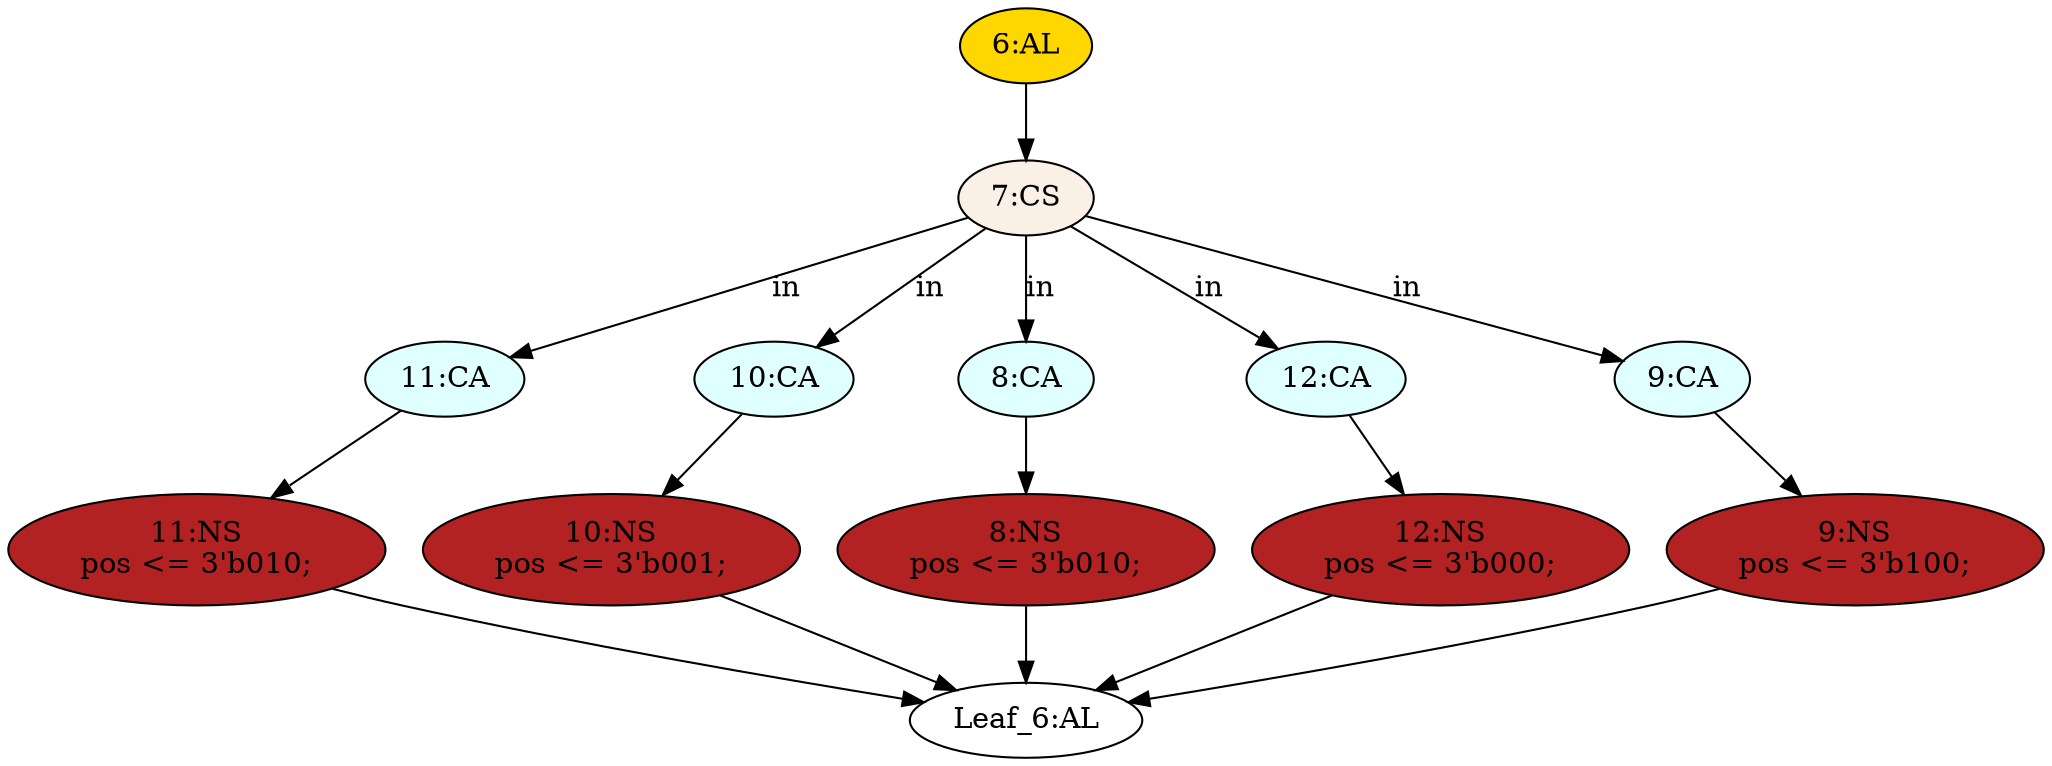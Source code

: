 strict digraph "" {
	node [label="\N"];
	"9:NS"	[ast="<pyverilog.vparser.ast.NonblockingSubstitution object at 0x7fc9d11bd4d0>",
		fillcolor=firebrick,
		label="9:NS
pos <= 3'b100;",
		statements="[<pyverilog.vparser.ast.NonblockingSubstitution object at 0x7fc9d11bd4d0>]",
		style=filled,
		typ=NonblockingSubstitution];
	"Leaf_6:AL"	[def_var="['pos']",
		label="Leaf_6:AL"];
	"9:NS" -> "Leaf_6:AL"	[cond="[]",
		lineno=None];
	"11:CA"	[ast="<pyverilog.vparser.ast.Case object at 0x7fc9d11bd790>",
		fillcolor=lightcyan,
		label="11:CA",
		statements="[]",
		style=filled,
		typ=Case];
	"11:NS"	[ast="<pyverilog.vparser.ast.NonblockingSubstitution object at 0x7fc9d11bd150>",
		fillcolor=firebrick,
		label="11:NS
pos <= 3'b010;",
		statements="[<pyverilog.vparser.ast.NonblockingSubstitution object at 0x7fc9d11bd150>]",
		style=filled,
		typ=NonblockingSubstitution];
	"11:CA" -> "11:NS"	[cond="[]",
		lineno=None];
	"10:CA"	[ast="<pyverilog.vparser.ast.Case object at 0x7fc9d294e890>",
		fillcolor=lightcyan,
		label="10:CA",
		statements="[]",
		style=filled,
		typ=Case];
	"10:NS"	[ast="<pyverilog.vparser.ast.NonblockingSubstitution object at 0x7fc9d294e150>",
		fillcolor=firebrick,
		label="10:NS
pos <= 3'b001;",
		statements="[<pyverilog.vparser.ast.NonblockingSubstitution object at 0x7fc9d294e150>]",
		style=filled,
		typ=NonblockingSubstitution];
	"10:CA" -> "10:NS"	[cond="[]",
		lineno=None];
	"7:CS"	[ast="<pyverilog.vparser.ast.CaseStatement object at 0x7fc9d294e910>",
		fillcolor=linen,
		label="7:CS",
		statements="[]",
		style=filled,
		typ=CaseStatement];
	"7:CS" -> "11:CA"	[cond="['in']",
		label=in,
		lineno=7];
	"7:CS" -> "10:CA"	[cond="['in']",
		label=in,
		lineno=7];
	"8:CA"	[ast="<pyverilog.vparser.ast.Case object at 0x7fc9d294e9d0>",
		fillcolor=lightcyan,
		label="8:CA",
		statements="[]",
		style=filled,
		typ=Case];
	"7:CS" -> "8:CA"	[cond="['in']",
		label=in,
		lineno=7];
	"12:CA"	[ast="<pyverilog.vparser.ast.Case object at 0x7fc9d294ec90>",
		fillcolor=lightcyan,
		label="12:CA",
		statements="[]",
		style=filled,
		typ=Case];
	"7:CS" -> "12:CA"	[cond="['in']",
		label=in,
		lineno=7];
	"9:CA"	[ast="<pyverilog.vparser.ast.Case object at 0x7fc9d294ebd0>",
		fillcolor=lightcyan,
		label="9:CA",
		statements="[]",
		style=filled,
		typ=Case];
	"7:CS" -> "9:CA"	[cond="['in']",
		label=in,
		lineno=7];
	"11:NS" -> "Leaf_6:AL"	[cond="[]",
		lineno=None];
	"10:NS" -> "Leaf_6:AL"	[cond="[]",
		lineno=None];
	"6:AL"	[ast="<pyverilog.vparser.ast.Always object at 0x7fc9d294ee50>",
		clk_sens=False,
		fillcolor=gold,
		label="6:AL",
		sens="['in']",
		statements="[]",
		style=filled,
		typ=Always,
		use_var="['in']"];
	"6:AL" -> "7:CS"	[cond="[]",
		lineno=None];
	"12:NS"	[ast="<pyverilog.vparser.ast.NonblockingSubstitution object at 0x7fc9d294ecd0>",
		fillcolor=firebrick,
		label="12:NS
pos <= 3'b000;",
		statements="[<pyverilog.vparser.ast.NonblockingSubstitution object at 0x7fc9d294ecd0>]",
		style=filled,
		typ=NonblockingSubstitution];
	"12:NS" -> "Leaf_6:AL"	[cond="[]",
		lineno=None];
	"8:NS"	[ast="<pyverilog.vparser.ast.NonblockingSubstitution object at 0x7fc9d294ea50>",
		fillcolor=firebrick,
		label="8:NS
pos <= 3'b010;",
		statements="[<pyverilog.vparser.ast.NonblockingSubstitution object at 0x7fc9d294ea50>]",
		style=filled,
		typ=NonblockingSubstitution];
	"8:CA" -> "8:NS"	[cond="[]",
		lineno=None];
	"8:NS" -> "Leaf_6:AL"	[cond="[]",
		lineno=None];
	"12:CA" -> "12:NS"	[cond="[]",
		lineno=None];
	"9:CA" -> "9:NS"	[cond="[]",
		lineno=None];
}
